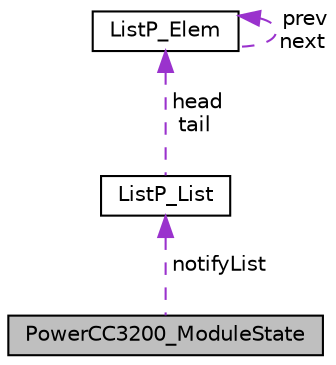 digraph "PowerCC3200_ModuleState"
{
  edge [fontname="Helvetica",fontsize="10",labelfontname="Helvetica",labelfontsize="10"];
  node [fontname="Helvetica",fontsize="10",shape=record];
  Node1 [label="PowerCC3200_ModuleState",height=0.2,width=0.4,color="black", fillcolor="grey75", style="filled", fontcolor="black"];
  Node2 -> Node1 [dir="back",color="darkorchid3",fontsize="10",style="dashed",label=" notifyList" ];
  Node2 [label="ListP_List",height=0.2,width=0.4,color="black", fillcolor="white", style="filled",URL="$struct_list_p___list.html"];
  Node3 -> Node2 [dir="back",color="darkorchid3",fontsize="10",style="dashed",label=" head\ntail" ];
  Node3 [label="ListP_Elem",height=0.2,width=0.4,color="black", fillcolor="white", style="filled",URL="$struct_list_p___elem.html"];
  Node3 -> Node3 [dir="back",color="darkorchid3",fontsize="10",style="dashed",label=" prev\nnext" ];
}
